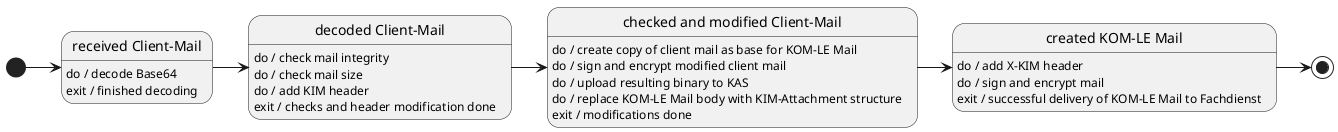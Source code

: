@startuml

state "received Client-Mail" as cm
cm : do / decode Base64
cm : exit / finished decoding

state "decoded Client-Mail" as dcm
dcm: do / check mail integrity
dcm: do / check mail size
dcm: do / add KIM header
dcm: exit / checks and header modification done

state "checked and modified Client-Mail" as cmcm
cmcm: do / create copy of client mail as base for KOM-LE Mail
cmcm: do / sign and encrypt modified client mail
cmcm: do / upload resulting binary to KAS
cmcm: do / replace KOM-LE Mail body with KIM-Attachment structure
cmcm: exit / modifications done

state "created KOM-LE Mail" as ckm
ckm: do / add X-KIM header
ckm: do / sign and encrypt mail
ckm: exit / successful delivery of KOM-LE Mail to Fachdienst

[*] -r-> cm
cm -r-> dcm
dcm -r-> cmcm
cmcm -r-> ckm
ckm -r-> [*]

@enduml
